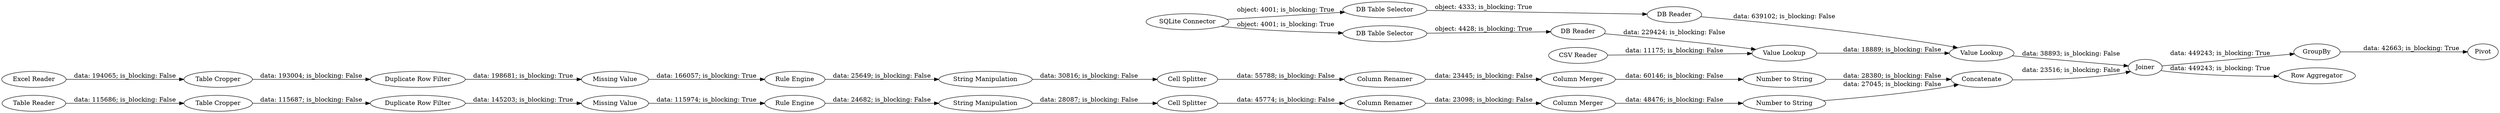 digraph {
	"4999802652986341870_18" [label="Column Merger"]
	"8820755428087873338_30" [label="Column Renamer"]
	"4999802652986341870_24" [label="String Manipulation"]
	"8820755428087873338_16" [label="Number to String"]
	"4999802652986341870_19" [label="Number to String"]
	"4999802652986341870_25" [label="Column Renamer"]
	"8820755428087873338_3" [label="CSV Reader"]
	"8820755428087873338_4" [label="SQLite Connector"]
	"8820755428087873338_15" [label="Column Merger"]
	"8820755428087873338_10" [label="Duplicate Row Filter"]
	"4999802652986341870_17" [label="Cell Splitter"]
	"8820755428087873338_7" [label="DB Table Selector"]
	"8820755428087873338_12" [label="Rule Engine"]
	"8820755428087873338_1" [label="Excel Reader"]
	"8820755428087873338_13" [label="String Manipulation"]
	"4999802652986341870_23" [label="Rule Engine"]
	"8820755428087873338_2" [label="Table Reader"]
	"8820755428087873338_32" [label=GroupBy]
	"8820755428087873338_6" [label="DB Reader"]
	"8820755428087873338_29" [label=Joiner]
	"8820755428087873338_33" [label=Pivot]
	"4999802652986341870_20" [label="Table Cropper"]
	"8820755428087873338_26" [label=Concatenate]
	"8820755428087873338_28" [label="Value Lookup"]
	"8820755428087873338_31" [label="Row Aggregator"]
	"8820755428087873338_9" [label="Table Cropper"]
	"8820755428087873338_8" [label="DB Reader"]
	"4999802652986341870_21" [label="Duplicate Row Filter"]
	"4999802652986341870_22" [label="Missing Value"]
	"8820755428087873338_5" [label="DB Table Selector"]
	"8820755428087873338_27" [label="Value Lookup"]
	"8820755428087873338_11" [label="Missing Value"]
	"8820755428087873338_14" [label="Cell Splitter"]
	"8820755428087873338_6" -> "8820755428087873338_27" [label="data: 229424; is_blocking: False"]
	"8820755428087873338_7" -> "8820755428087873338_8" [label="object: 4333; is_blocking: True"]
	"8820755428087873338_10" -> "8820755428087873338_11" [label="data: 198681; is_blocking: True"]
	"4999802652986341870_21" -> "4999802652986341870_22" [label="data: 145203; is_blocking: True"]
	"4999802652986341870_19" -> "8820755428087873338_26" [label="data: 27045; is_blocking: False"]
	"4999802652986341870_24" -> "4999802652986341870_17" [label="data: 28087; is_blocking: False"]
	"8820755428087873338_16" -> "8820755428087873338_26" [label="data: 28380; is_blocking: False"]
	"8820755428087873338_9" -> "8820755428087873338_10" [label="data: 193004; is_blocking: False"]
	"8820755428087873338_30" -> "8820755428087873338_15" [label="data: 23445; is_blocking: False"]
	"4999802652986341870_25" -> "4999802652986341870_18" [label="data: 23098; is_blocking: False"]
	"8820755428087873338_27" -> "8820755428087873338_28" [label="data: 18889; is_blocking: False"]
	"8820755428087873338_12" -> "8820755428087873338_13" [label="data: 25649; is_blocking: False"]
	"8820755428087873338_4" -> "8820755428087873338_5" [label="object: 4001; is_blocking: True"]
	"8820755428087873338_1" -> "8820755428087873338_9" [label="data: 194065; is_blocking: False"]
	"8820755428087873338_32" -> "8820755428087873338_33" [label="data: 42663; is_blocking: True"]
	"8820755428087873338_13" -> "8820755428087873338_14" [label="data: 30816; is_blocking: False"]
	"8820755428087873338_2" -> "4999802652986341870_20" [label="data: 115686; is_blocking: False"]
	"8820755428087873338_5" -> "8820755428087873338_6" [label="object: 4428; is_blocking: True"]
	"8820755428087873338_29" -> "8820755428087873338_32" [label="data: 449243; is_blocking: True"]
	"4999802652986341870_18" -> "4999802652986341870_19" [label="data: 48476; is_blocking: False"]
	"4999802652986341870_17" -> "4999802652986341870_25" [label="data: 45774; is_blocking: False"]
	"8820755428087873338_3" -> "8820755428087873338_27" [label="data: 11175; is_blocking: False"]
	"4999802652986341870_20" -> "4999802652986341870_21" [label="data: 115687; is_blocking: False"]
	"8820755428087873338_4" -> "8820755428087873338_7" [label="object: 4001; is_blocking: True"]
	"8820755428087873338_11" -> "8820755428087873338_12" [label="data: 166057; is_blocking: True"]
	"8820755428087873338_29" -> "8820755428087873338_31" [label="data: 449243; is_blocking: True"]
	"4999802652986341870_23" -> "4999802652986341870_24" [label="data: 24682; is_blocking: False"]
	"8820755428087873338_8" -> "8820755428087873338_28" [label="data: 639102; is_blocking: False"]
	"4999802652986341870_22" -> "4999802652986341870_23" [label="data: 115974; is_blocking: True"]
	"8820755428087873338_14" -> "8820755428087873338_30" [label="data: 55788; is_blocking: False"]
	"8820755428087873338_26" -> "8820755428087873338_29" [label="data: 23516; is_blocking: False"]
	"8820755428087873338_28" -> "8820755428087873338_29" [label="data: 38893; is_blocking: False"]
	"8820755428087873338_15" -> "8820755428087873338_16" [label="data: 60146; is_blocking: False"]
	rankdir=LR
}
